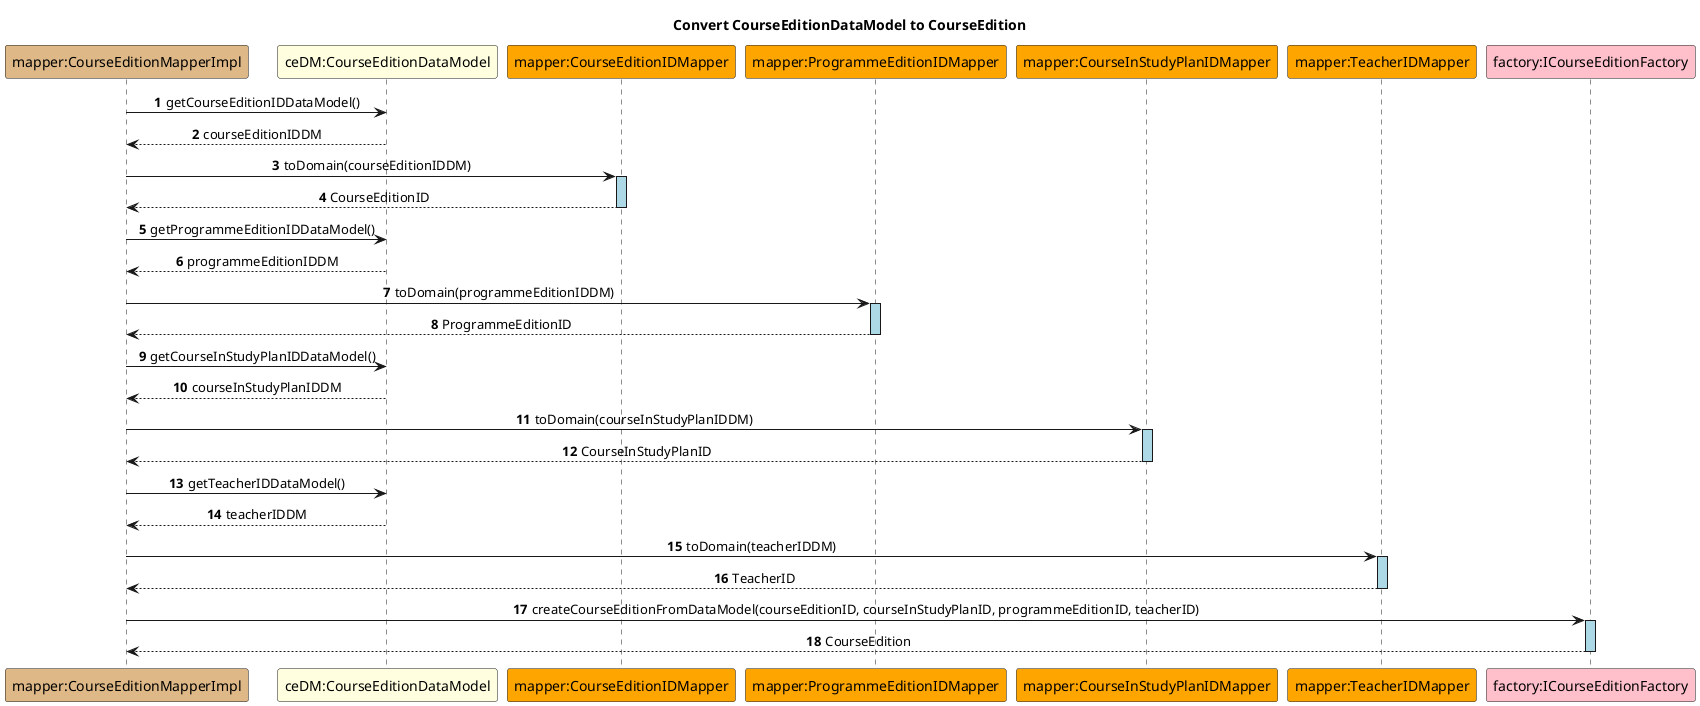 @startuml
autonumber
skinparam sequenceMessageAlign center
skinparam sequenceLifeLineBackgroundColor lightblue
title Convert CourseEditionDataModel to CourseEdition

participant "mapper:CourseEditionMapperImpl" as Mapper #burlywood
participant "ceDM:CourseEditionDataModel" as CEDataModel #lightyellow

participant "mapper:CourseEditionIDMapper" as CEIDMapper #orange
participant "mapper:ProgrammeEditionIDMapper" as PEIDMapper #orange
participant "mapper:CourseInStudyPlanIDMapper" as CSPIDMapper #orange
participant "mapper:TeacherIDMapper" as TIDMapper #orange
participant "factory:ICourseEditionFactory" as Factory #pink

Mapper -> CEDataModel : getCourseEditionIDDataModel()
CEDataModel --> Mapper : courseEditionIDDM

Mapper -> CEIDMapper : toDomain(courseEditionIDDM)
activate CEIDMapper
CEIDMapper --> Mapper : CourseEditionID
deactivate CEIDMapper

Mapper -> CEDataModel : getProgrammeEditionIDDataModel()
CEDataModel --> Mapper : programmeEditionIDDM

Mapper -> PEIDMapper : toDomain(programmeEditionIDDM)
activate PEIDMapper
PEIDMapper --> Mapper : ProgrammeEditionID
deactivate PEIDMapper

Mapper -> CEDataModel : getCourseInStudyPlanIDDataModel()
CEDataModel --> Mapper : courseInStudyPlanIDDM

Mapper -> CSPIDMapper : toDomain(courseInStudyPlanIDDM)
activate CSPIDMapper
CSPIDMapper --> Mapper : CourseInStudyPlanID
deactivate CSPIDMapper

Mapper -> CEDataModel : getTeacherIDDataModel()
CEDataModel --> Mapper : teacherIDDM

Mapper -> TIDMapper : toDomain(teacherIDDM)
activate TIDMapper
TIDMapper --> Mapper : TeacherID
deactivate TIDMapper

Mapper -> Factory : createCourseEditionFromDataModel(courseEditionID, courseInStudyPlanID, programmeEditionID, teacherID)
activate Factory
Factory --> Mapper : CourseEdition
deactivate Factory

deactivate Mapper
@enduml
